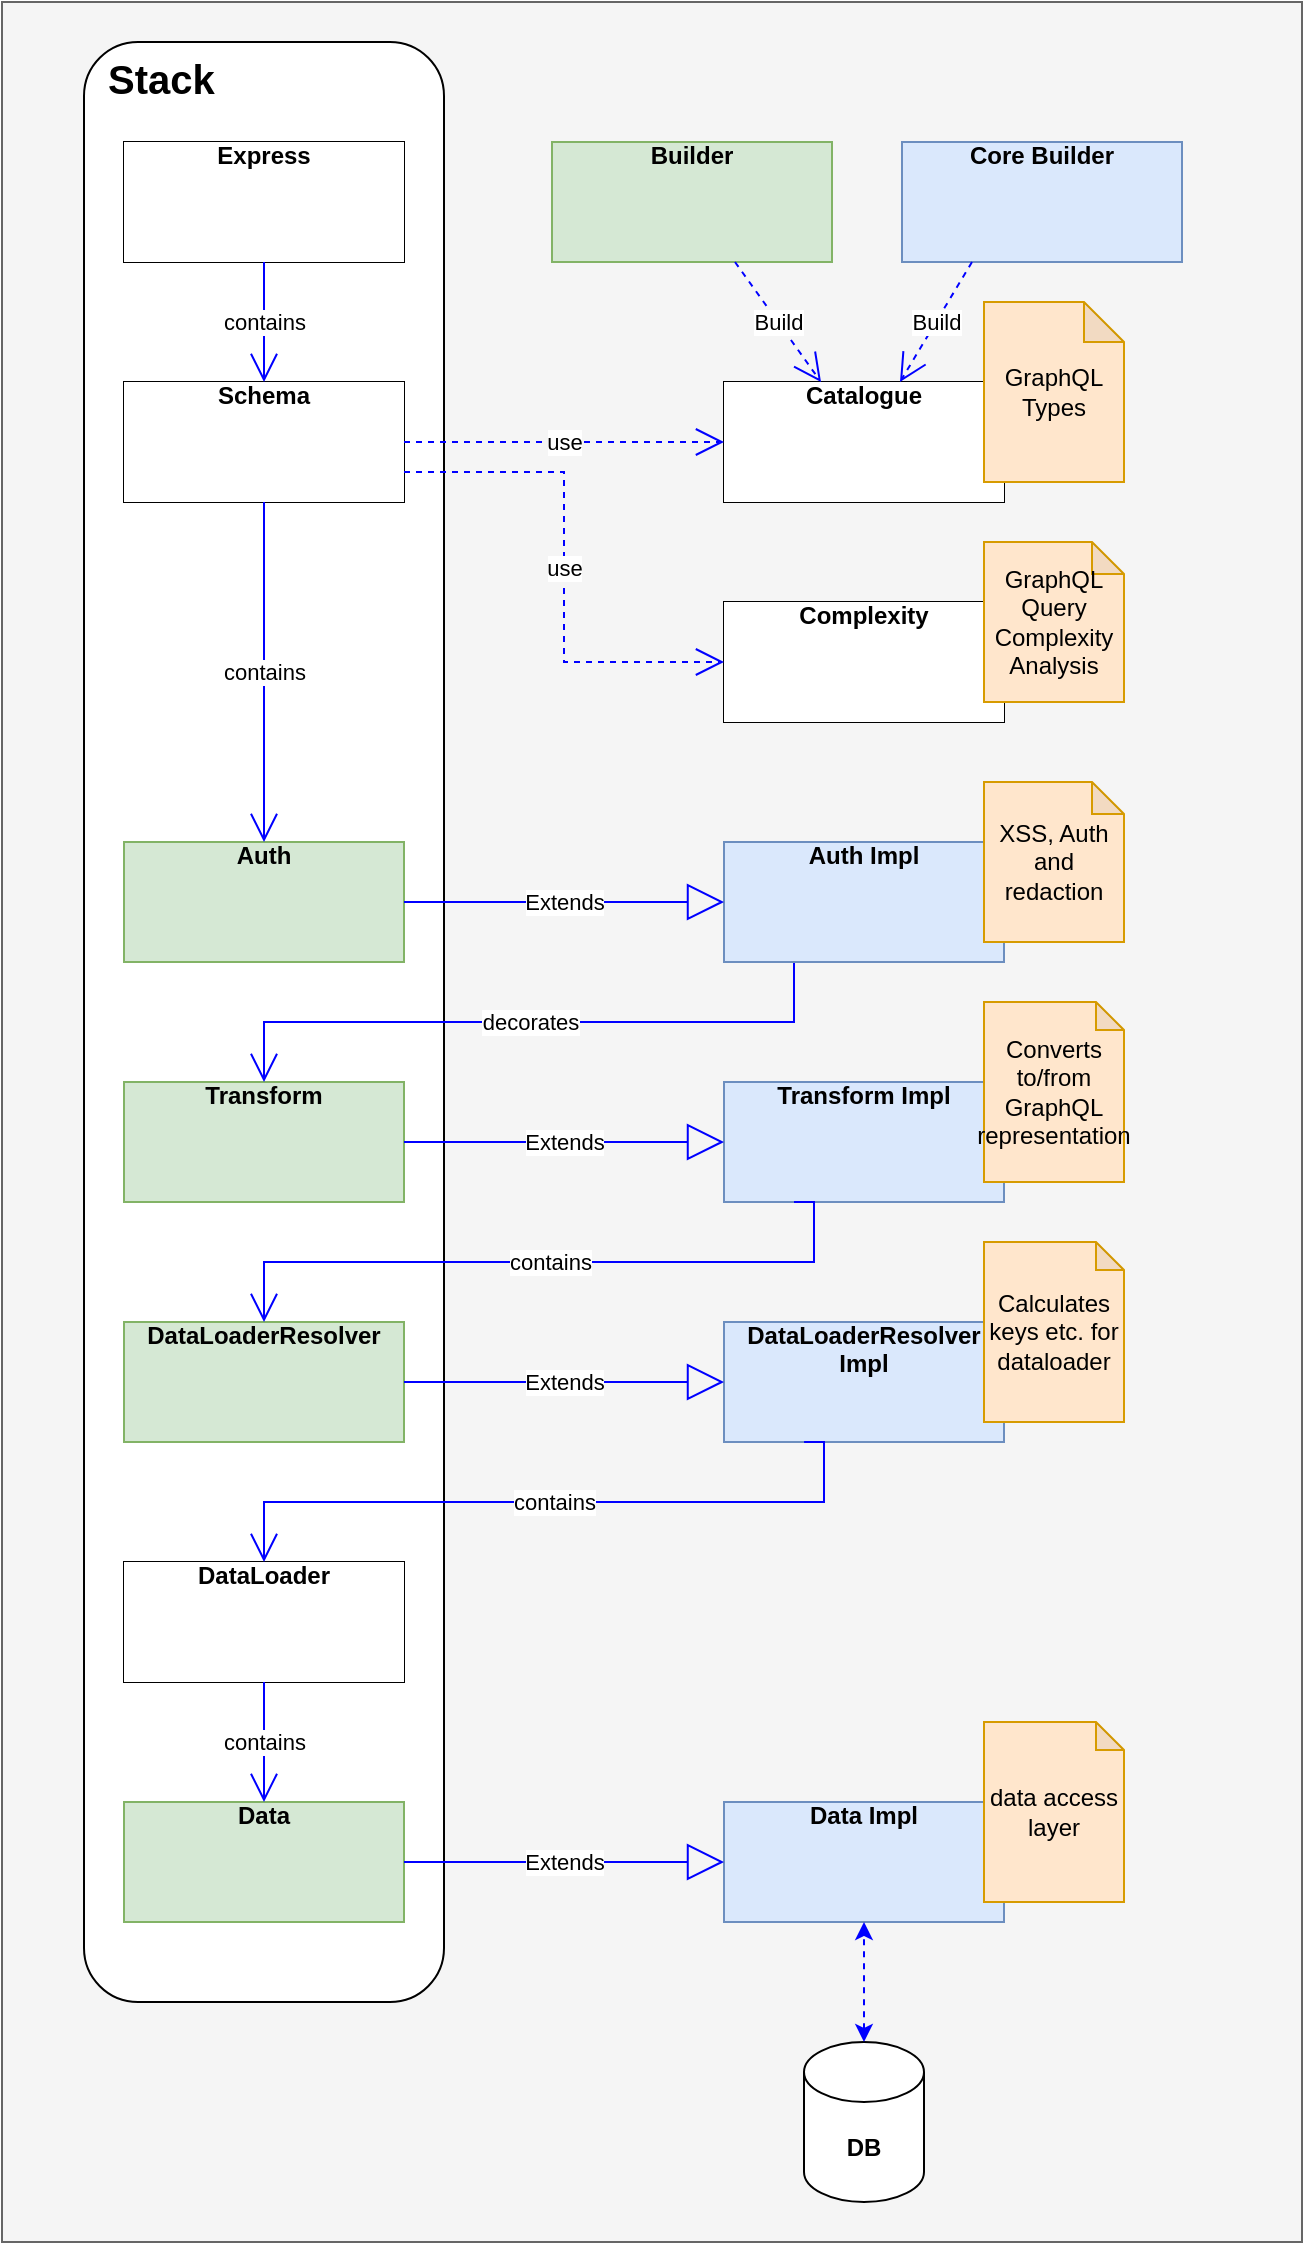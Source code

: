 <mxfile version="15.5.4" type="embed"><diagram id="C5RBs43oDa-KdzZeNtuy" name="Page-1"><mxGraphModel dx="1301" dy="723" grid="1" gridSize="10" guides="1" tooltips="1" connect="1" arrows="1" fold="1" page="1" pageScale="1" pageWidth="827" pageHeight="1169" math="0" shadow="0"><root><mxCell id="WIyWlLk6GJQsqaUBKTNV-0"/><mxCell id="WIyWlLk6GJQsqaUBKTNV-1" parent="WIyWlLk6GJQsqaUBKTNV-0"/><mxCell id="7QAtfv4EqFNvt3OJBSl3-8" value="" style="rounded=0;whiteSpace=wrap;html=1;fillColor=#f5f5f5;fontColor=#000000;strokeColor=#666666;" parent="WIyWlLk6GJQsqaUBKTNV-1" vertex="1"><mxGeometry x="40" y="20" width="650" height="1120" as="geometry"/></mxCell><mxCell id="LGRN5Na66WW0nMbIjG05-42" value="Stack" style="rounded=1;whiteSpace=wrap;html=1;verticalAlign=top;align=left;fontSize=20;spacingLeft=10;fontStyle=1;fillColor=#FFFFFF;fontColor=#000000;" parent="WIyWlLk6GJQsqaUBKTNV-1" vertex="1"><mxGeometry x="81" y="40" width="180" height="980" as="geometry"/></mxCell><mxCell id="LGRN5Na66WW0nMbIjG05-4" value="&lt;div align=&quot;center&quot;&gt;&lt;b&gt;Schema&lt;/b&gt;&lt;/div&gt;" style="verticalAlign=top;align=center;overflow=fill;fontSize=12;fontFamily=Helvetica;html=1;fontColor=#000000;labelBackgroundColor=#FFFFFF;strokeColor=#000000;" parent="WIyWlLk6GJQsqaUBKTNV-1" vertex="1"><mxGeometry x="101" y="210" width="140" height="60" as="geometry"/></mxCell><mxCell id="LGRN5Na66WW0nMbIjG05-5" value="&lt;b&gt;Auth&lt;/b&gt;" style="verticalAlign=top;align=center;overflow=fill;fontSize=12;fontFamily=Helvetica;html=1;fillColor=#d5e8d4;strokeColor=#82b366;fontColor=#000000;" parent="WIyWlLk6GJQsqaUBKTNV-1" vertex="1"><mxGeometry x="101" y="440" width="140" height="60" as="geometry"/></mxCell><mxCell id="LGRN5Na66WW0nMbIjG05-7" value="Catalogue" style="verticalAlign=top;align=center;overflow=fill;fontSize=12;fontFamily=Helvetica;html=1;fontStyle=1;fontColor=#000000;labelBackgroundColor=#FFFFFF;strokeColor=#000000;fillColor=#FFFFFF;" parent="WIyWlLk6GJQsqaUBKTNV-1" vertex="1"><mxGeometry x="401" y="210" width="140" height="60" as="geometry"/></mxCell><mxCell id="LGRN5Na66WW0nMbIjG05-8" value="contains" style="endArrow=open;endFill=1;endSize=12;html=1;rounded=0;exitX=0.5;exitY=1;exitDx=0;exitDy=0;edgeStyle=orthogonalEdgeStyle;strokeColor=#0000FF;fontColor=#000000;labelBackgroundColor=#FFFFFF;" parent="WIyWlLk6GJQsqaUBKTNV-1" source="LGRN5Na66WW0nMbIjG05-4" target="LGRN5Na66WW0nMbIjG05-5" edge="1"><mxGeometry width="160" relative="1" as="geometry"><mxPoint x="91" y="240" as="sourcePoint"/><mxPoint x="171" y="430" as="targetPoint"/></mxGeometry></mxCell><mxCell id="LGRN5Na66WW0nMbIjG05-9" value="Transform" style="verticalAlign=top;align=center;overflow=fill;fontSize=12;fontFamily=Helvetica;html=1;fontStyle=1;fillColor=#d5e8d4;strokeColor=#82b366;fontColor=#000000;" parent="WIyWlLk6GJQsqaUBKTNV-1" vertex="1"><mxGeometry x="101" y="560" width="140" height="60" as="geometry"/></mxCell><mxCell id="LGRN5Na66WW0nMbIjG05-10" value="Express" style="verticalAlign=top;align=center;overflow=fill;fontSize=12;fontFamily=Helvetica;html=1;fontStyle=1;fontColor=#000000;labelBackgroundColor=#FFFFFF;strokeColor=#000000;" parent="WIyWlLk6GJQsqaUBKTNV-1" vertex="1"><mxGeometry x="101" y="90" width="140" height="60" as="geometry"/></mxCell><mxCell id="LGRN5Na66WW0nMbIjG05-11" value="contains" style="endArrow=open;endFill=1;endSize=12;html=1;rounded=0;strokeColor=#0000FF;fontColor=#000000;labelBackgroundColor=#FFFFFF;" parent="WIyWlLk6GJQsqaUBKTNV-1" source="LGRN5Na66WW0nMbIjG05-10" target="LGRN5Na66WW0nMbIjG05-4" edge="1"><mxGeometry width="160" relative="1" as="geometry"><mxPoint x="181" y="280" as="sourcePoint"/><mxPoint x="171" y="210" as="targetPoint"/></mxGeometry></mxCell><mxCell id="LGRN5Na66WW0nMbIjG05-13" value="&lt;div&gt;GraphQL&lt;/div&gt;&lt;div&gt;Types&lt;br&gt;&lt;/div&gt;" style="shape=note;whiteSpace=wrap;html=1;backgroundOutline=1;darkOpacity=0.05;fillColor=#ffe6cc;strokeColor=#d79b00;size=20;fontColor=#000000;" parent="WIyWlLk6GJQsqaUBKTNV-1" vertex="1"><mxGeometry x="531" y="170" width="70" height="90" as="geometry"/></mxCell><mxCell id="LGRN5Na66WW0nMbIjG05-14" value="decorates" style="endArrow=open;endFill=1;endSize=12;html=1;rounded=0;exitX=0.25;exitY=1;exitDx=0;exitDy=0;edgeStyle=orthogonalEdgeStyle;strokeColor=#0000FF;fontColor=#000000;labelBackgroundColor=#FFFFFF;" parent="WIyWlLk6GJQsqaUBKTNV-1" source="LGRN5Na66WW0nMbIjG05-16" target="LGRN5Na66WW0nMbIjG05-9" edge="1"><mxGeometry width="160" relative="1" as="geometry"><mxPoint x="170.5" y="500" as="sourcePoint"/><mxPoint x="170.5" y="560" as="targetPoint"/></mxGeometry></mxCell><mxCell id="LGRN5Na66WW0nMbIjG05-16" value="&lt;b&gt;Auth Impl&lt;/b&gt;" style="verticalAlign=top;align=center;overflow=fill;fontSize=12;fontFamily=Helvetica;html=1;fillColor=#dae8fc;strokeColor=#6c8ebf;fontColor=#000000;" parent="WIyWlLk6GJQsqaUBKTNV-1" vertex="1"><mxGeometry x="401" y="440" width="140" height="60" as="geometry"/></mxCell><mxCell id="LGRN5Na66WW0nMbIjG05-17" value="Extends" style="endArrow=block;endSize=16;endFill=0;html=1;rounded=0;exitX=1;exitY=0.5;exitDx=0;exitDy=0;entryX=0;entryY=0.5;entryDx=0;entryDy=0;strokeColor=#0000FF;fontColor=#000000;labelBackgroundColor=#FFFFFF;" parent="WIyWlLk6GJQsqaUBKTNV-1" source="LGRN5Na66WW0nMbIjG05-5" target="LGRN5Na66WW0nMbIjG05-16" edge="1"><mxGeometry width="160" relative="1" as="geometry"><mxPoint x="251" y="360" as="sourcePoint"/><mxPoint x="411" y="360" as="targetPoint"/></mxGeometry></mxCell><mxCell id="LGRN5Na66WW0nMbIjG05-15" value="&lt;div&gt;XSS, Auth and redaction&lt;br&gt;&lt;/div&gt;" style="shape=note;whiteSpace=wrap;html=1;backgroundOutline=1;darkOpacity=0.05;fillColor=#ffe6cc;strokeColor=#d79b00;size=16;fontColor=#000000;" parent="WIyWlLk6GJQsqaUBKTNV-1" vertex="1"><mxGeometry x="531" y="410" width="70" height="80" as="geometry"/></mxCell><mxCell id="LGRN5Na66WW0nMbIjG05-18" value="Transform Impl" style="verticalAlign=top;align=center;overflow=fill;fontSize=12;fontFamily=Helvetica;html=1;fontStyle=1;fillColor=#dae8fc;strokeColor=#6c8ebf;fontColor=#000000;" parent="WIyWlLk6GJQsqaUBKTNV-1" vertex="1"><mxGeometry x="401" y="560" width="140" height="60" as="geometry"/></mxCell><mxCell id="LGRN5Na66WW0nMbIjG05-19" value="Extends" style="endArrow=block;endSize=16;endFill=0;html=1;rounded=0;exitX=1;exitY=0.5;exitDx=0;exitDy=0;entryX=0;entryY=0.5;entryDx=0;entryDy=0;strokeColor=#0000FF;fontColor=#000000;labelBackgroundColor=#FFFFFF;" parent="WIyWlLk6GJQsqaUBKTNV-1" source="LGRN5Na66WW0nMbIjG05-9" target="LGRN5Na66WW0nMbIjG05-18" edge="1"><mxGeometry width="160" relative="1" as="geometry"><mxPoint x="251" y="480" as="sourcePoint"/><mxPoint x="421" y="480" as="targetPoint"/></mxGeometry></mxCell><mxCell id="LGRN5Na66WW0nMbIjG05-20" value="&lt;div&gt;Converts to/from GraphQL representation&lt;br&gt;&lt;/div&gt;" style="shape=note;whiteSpace=wrap;html=1;backgroundOutline=1;darkOpacity=0.05;fillColor=#ffe6cc;strokeColor=#d79b00;size=14;fontColor=#000000;" parent="WIyWlLk6GJQsqaUBKTNV-1" vertex="1"><mxGeometry x="531" y="520" width="70" height="90" as="geometry"/></mxCell><mxCell id="LGRN5Na66WW0nMbIjG05-21" value="use" style="endArrow=open;endFill=1;endSize=12;html=1;rounded=0;exitX=1;exitY=0.5;exitDx=0;exitDy=0;entryX=0;entryY=0.5;entryDx=0;entryDy=0;edgeStyle=orthogonalEdgeStyle;dashed=1;strokeColor=#0000FF;fontColor=#000000;labelBackgroundColor=#FFFFFF;" parent="WIyWlLk6GJQsqaUBKTNV-1" source="LGRN5Na66WW0nMbIjG05-4" target="LGRN5Na66WW0nMbIjG05-7" edge="1"><mxGeometry width="160" relative="1" as="geometry"><mxPoint x="181" y="280" as="sourcePoint"/><mxPoint x="181" y="340" as="targetPoint"/></mxGeometry></mxCell><mxCell id="LGRN5Na66WW0nMbIjG05-22" value="Builder" style="verticalAlign=top;align=center;overflow=fill;fontSize=12;fontFamily=Helvetica;html=1;fontStyle=1;fillColor=#d5e8d4;strokeColor=#82b366;fontColor=#000000;" parent="WIyWlLk6GJQsqaUBKTNV-1" vertex="1"><mxGeometry x="315" y="90" width="140" height="60" as="geometry"/></mxCell><mxCell id="LGRN5Na66WW0nMbIjG05-27" value="Build" style="endArrow=open;endSize=12;dashed=1;html=1;rounded=0;strokeColor=#0000FF;fontColor=#000000;labelBackgroundColor=#FFFFFF;" parent="WIyWlLk6GJQsqaUBKTNV-1" source="LGRN5Na66WW0nMbIjG05-22" target="LGRN5Na66WW0nMbIjG05-7" edge="1"><mxGeometry width="160" relative="1" as="geometry"><mxPoint x="301" y="550" as="sourcePoint"/><mxPoint x="471" y="210" as="targetPoint"/></mxGeometry></mxCell><mxCell id="LGRN5Na66WW0nMbIjG05-28" value="DataLoaderResolver" style="verticalAlign=top;align=center;overflow=fill;fontSize=12;fontFamily=Helvetica;html=1;fontStyle=1;fillColor=#d5e8d4;strokeColor=#82b366;fontColor=#000000;" parent="WIyWlLk6GJQsqaUBKTNV-1" vertex="1"><mxGeometry x="101" y="680" width="140" height="60" as="geometry"/></mxCell><mxCell id="LGRN5Na66WW0nMbIjG05-29" value="contains" style="endArrow=open;endFill=1;endSize=12;html=1;rounded=0;edgeStyle=orthogonalEdgeStyle;entryX=0.5;entryY=0;entryDx=0;entryDy=0;exitX=0.25;exitY=1;exitDx=0;exitDy=0;strokeColor=#0000FF;fontColor=#000000;labelBackgroundColor=#FFFFFF;" parent="WIyWlLk6GJQsqaUBKTNV-1" source="LGRN5Na66WW0nMbIjG05-18" target="LGRN5Na66WW0nMbIjG05-28" edge="1"><mxGeometry width="160" relative="1" as="geometry"><mxPoint x="456" y="510" as="sourcePoint"/><mxPoint x="181" y="570" as="targetPoint"/><Array as="points"><mxPoint x="446" y="650"/><mxPoint x="171" y="650"/></Array></mxGeometry></mxCell><mxCell id="LGRN5Na66WW0nMbIjG05-30" value="&lt;div&gt;DataLoaderResolver&lt;/div&gt;&lt;div&gt;Impl&lt;br&gt;&lt;/div&gt;" style="verticalAlign=top;align=center;overflow=fill;fontSize=12;fontFamily=Helvetica;html=1;fontStyle=1;fillColor=#dae8fc;strokeColor=#6c8ebf;fontColor=#000000;" parent="WIyWlLk6GJQsqaUBKTNV-1" vertex="1"><mxGeometry x="401" y="680" width="140" height="60" as="geometry"/></mxCell><mxCell id="LGRN5Na66WW0nMbIjG05-31" value="Extends" style="endArrow=block;endSize=16;endFill=0;html=1;rounded=0;exitX=1;exitY=0.5;exitDx=0;exitDy=0;entryX=0;entryY=0.5;entryDx=0;entryDy=0;strokeColor=#0000FF;fontColor=#000000;labelBackgroundColor=#FFFFFF;" parent="WIyWlLk6GJQsqaUBKTNV-1" source="LGRN5Na66WW0nMbIjG05-28" target="LGRN5Na66WW0nMbIjG05-30" edge="1"><mxGeometry width="160" relative="1" as="geometry"><mxPoint x="251" y="600" as="sourcePoint"/><mxPoint x="421" y="600" as="targetPoint"/></mxGeometry></mxCell><mxCell id="LGRN5Na66WW0nMbIjG05-32" value="DataLoader" style="verticalAlign=top;align=center;overflow=fill;fontSize=12;fontFamily=Helvetica;html=1;fontStyle=1;fontColor=#000000;labelBackgroundColor=#FFFFFF;strokeColor=#000000;" parent="WIyWlLk6GJQsqaUBKTNV-1" vertex="1"><mxGeometry x="101" y="800" width="140" height="60" as="geometry"/></mxCell><mxCell id="LGRN5Na66WW0nMbIjG05-34" value="contains" style="endArrow=open;endFill=1;endSize=12;html=1;rounded=0;edgeStyle=orthogonalEdgeStyle;exitX=0.286;exitY=1;exitDx=0;exitDy=0;exitPerimeter=0;entryX=0.5;entryY=0;entryDx=0;entryDy=0;strokeColor=#0000FF;fontColor=#000000;labelBackgroundColor=#FFFFFF;" parent="WIyWlLk6GJQsqaUBKTNV-1" source="LGRN5Na66WW0nMbIjG05-30" target="LGRN5Na66WW0nMbIjG05-32" edge="1"><mxGeometry width="160" relative="1" as="geometry"><mxPoint x="456" y="510" as="sourcePoint"/><mxPoint x="481" y="810" as="targetPoint"/><Array as="points"><mxPoint x="451" y="770"/><mxPoint x="171" y="770"/></Array></mxGeometry></mxCell><mxCell id="LGRN5Na66WW0nMbIjG05-35" value="Data" style="verticalAlign=top;align=center;overflow=fill;fontSize=12;fontFamily=Helvetica;html=1;fontStyle=1;fillColor=#d5e8d4;strokeColor=#82b366;fontColor=#000000;" parent="WIyWlLk6GJQsqaUBKTNV-1" vertex="1"><mxGeometry x="101" y="920" width="140" height="60" as="geometry"/></mxCell><mxCell id="LGRN5Na66WW0nMbIjG05-36" value="Data Impl" style="verticalAlign=top;align=center;overflow=fill;fontSize=12;fontFamily=Helvetica;html=1;fontStyle=1;fillColor=#dae8fc;strokeColor=#6c8ebf;fontColor=#000000;" parent="WIyWlLk6GJQsqaUBKTNV-1" vertex="1"><mxGeometry x="401" y="920" width="140" height="60" as="geometry"/></mxCell><mxCell id="LGRN5Na66WW0nMbIjG05-37" value="Extends" style="endArrow=block;endSize=16;endFill=0;html=1;rounded=0;exitX=1;exitY=0.5;exitDx=0;exitDy=0;entryX=0;entryY=0.5;entryDx=0;entryDy=0;strokeColor=#0000FF;fontColor=#000000;labelBackgroundColor=#FFFFFF;" parent="WIyWlLk6GJQsqaUBKTNV-1" source="LGRN5Na66WW0nMbIjG05-35" target="LGRN5Na66WW0nMbIjG05-36" edge="1"><mxGeometry width="160" relative="1" as="geometry"><mxPoint x="251" y="720" as="sourcePoint"/><mxPoint x="421" y="720" as="targetPoint"/></mxGeometry></mxCell><mxCell id="LGRN5Na66WW0nMbIjG05-38" value="contains" style="endArrow=open;endFill=1;endSize=12;html=1;rounded=0;edgeStyle=orthogonalEdgeStyle;exitX=0.5;exitY=1;exitDx=0;exitDy=0;entryX=0.5;entryY=0;entryDx=0;entryDy=0;strokeColor=#0000FF;fontColor=#000000;labelBackgroundColor=#FFFFFF;" parent="WIyWlLk6GJQsqaUBKTNV-1" source="LGRN5Na66WW0nMbIjG05-32" target="LGRN5Na66WW0nMbIjG05-35" edge="1"><mxGeometry width="160" relative="1" as="geometry"><mxPoint x="461.04" y="750" as="sourcePoint"/><mxPoint x="181" y="810" as="targetPoint"/><Array as="points"><mxPoint x="171" y="880"/><mxPoint x="171" y="880"/></Array></mxGeometry></mxCell><mxCell id="LGRN5Na66WW0nMbIjG05-39" value="Core Builder" style="verticalAlign=top;align=center;overflow=fill;fontSize=12;fontFamily=Helvetica;html=1;fontStyle=1;fillColor=#dae8fc;strokeColor=#6c8ebf;fontColor=#000000;" parent="WIyWlLk6GJQsqaUBKTNV-1" vertex="1"><mxGeometry x="490" y="90" width="140" height="60" as="geometry"/></mxCell><mxCell id="LGRN5Na66WW0nMbIjG05-40" value="Build" style="endArrow=open;endSize=12;dashed=1;html=1;rounded=0;exitX=0.25;exitY=1;exitDx=0;exitDy=0;strokeColor=#0000FF;fontColor=#000000;labelBackgroundColor=#FFFFFF;" parent="WIyWlLk6GJQsqaUBKTNV-1" source="LGRN5Na66WW0nMbIjG05-39" target="LGRN5Na66WW0nMbIjG05-7" edge="1"><mxGeometry width="160" relative="1" as="geometry"><mxPoint x="398.5" y="160" as="sourcePoint"/><mxPoint x="453.5" y="220" as="targetPoint"/></mxGeometry></mxCell><mxCell id="LGRN5Na66WW0nMbIjG05-43" value="DB" style="shape=cylinder3;whiteSpace=wrap;html=1;boundedLbl=1;backgroundOutline=1;size=15;fontSize=12;fontStyle=1;fontColor=#000000;labelBackgroundColor=#FFFFFF;fillColor=#FFFFFF;strokeColor=#000000;" parent="WIyWlLk6GJQsqaUBKTNV-1" vertex="1"><mxGeometry x="441" y="1040" width="60" height="80" as="geometry"/></mxCell><mxCell id="LGRN5Na66WW0nMbIjG05-44" value="" style="endArrow=classic;startArrow=classic;html=1;rounded=0;dashed=1;fontSize=12;strokeColor=#0000FF;fontColor=#000000;" parent="WIyWlLk6GJQsqaUBKTNV-1" source="LGRN5Na66WW0nMbIjG05-43" target="LGRN5Na66WW0nMbIjG05-36" edge="1"><mxGeometry width="50" height="50" relative="1" as="geometry"><mxPoint x="361" y="660" as="sourcePoint"/><mxPoint x="411" y="610" as="targetPoint"/></mxGeometry></mxCell><mxCell id="LGRN5Na66WW0nMbIjG05-45" value="&lt;div&gt;Calculates keys etc. for dataloader&lt;br&gt;&lt;/div&gt;" style="shape=note;whiteSpace=wrap;html=1;backgroundOutline=1;darkOpacity=0.05;fillColor=#ffe6cc;strokeColor=#d79b00;size=14;fontColor=#000000;" parent="WIyWlLk6GJQsqaUBKTNV-1" vertex="1"><mxGeometry x="531" y="640" width="70" height="90" as="geometry"/></mxCell><mxCell id="LGRN5Na66WW0nMbIjG05-46" value="&lt;div&gt;data access layer&lt;br&gt;&lt;/div&gt;" style="shape=note;whiteSpace=wrap;html=1;backgroundOutline=1;darkOpacity=0.05;fillColor=#ffe6cc;strokeColor=#d79b00;size=14;fontColor=#000000;" parent="WIyWlLk6GJQsqaUBKTNV-1" vertex="1"><mxGeometry x="531" y="880" width="70" height="90" as="geometry"/></mxCell><mxCell id="7QAtfv4EqFNvt3OJBSl3-5" value="Complexity" style="verticalAlign=top;align=center;overflow=fill;fontSize=12;fontFamily=Helvetica;html=1;fontStyle=1;fontColor=#000000;labelBackgroundColor=#FFFFFF;strokeColor=#000000;fillColor=#FFFFFF;" parent="WIyWlLk6GJQsqaUBKTNV-1" vertex="1"><mxGeometry x="401" y="320" width="140" height="60" as="geometry"/></mxCell><mxCell id="7QAtfv4EqFNvt3OJBSl3-6" value="use" style="endArrow=open;endFill=1;endSize=12;html=1;rounded=0;exitX=1;exitY=0.75;exitDx=0;exitDy=0;entryX=0;entryY=0.5;entryDx=0;entryDy=0;edgeStyle=orthogonalEdgeStyle;dashed=1;strokeColor=#0000FF;fontColor=#000000;labelBackgroundColor=#FFFFFF;" parent="WIyWlLk6GJQsqaUBKTNV-1" source="LGRN5Na66WW0nMbIjG05-4" target="7QAtfv4EqFNvt3OJBSl3-5" edge="1"><mxGeometry width="160" relative="1" as="geometry"><mxPoint x="251" y="250" as="sourcePoint"/><mxPoint x="411" y="250" as="targetPoint"/></mxGeometry></mxCell><mxCell id="7QAtfv4EqFNvt3OJBSl3-7" value="&lt;div&gt;GraphQL&lt;br&gt;&lt;/div&gt;&lt;div&gt;Query&lt;/div&gt;&lt;div&gt;Complexity&lt;/div&gt;&lt;div&gt;Analysis&lt;/div&gt;" style="shape=note;whiteSpace=wrap;html=1;backgroundOutline=1;darkOpacity=0.05;fillColor=#ffe6cc;strokeColor=#d79b00;size=16;fontColor=#000000;" parent="WIyWlLk6GJQsqaUBKTNV-1" vertex="1"><mxGeometry x="531" y="290" width="70" height="80" as="geometry"/></mxCell></root></mxGraphModel></diagram></mxfile>